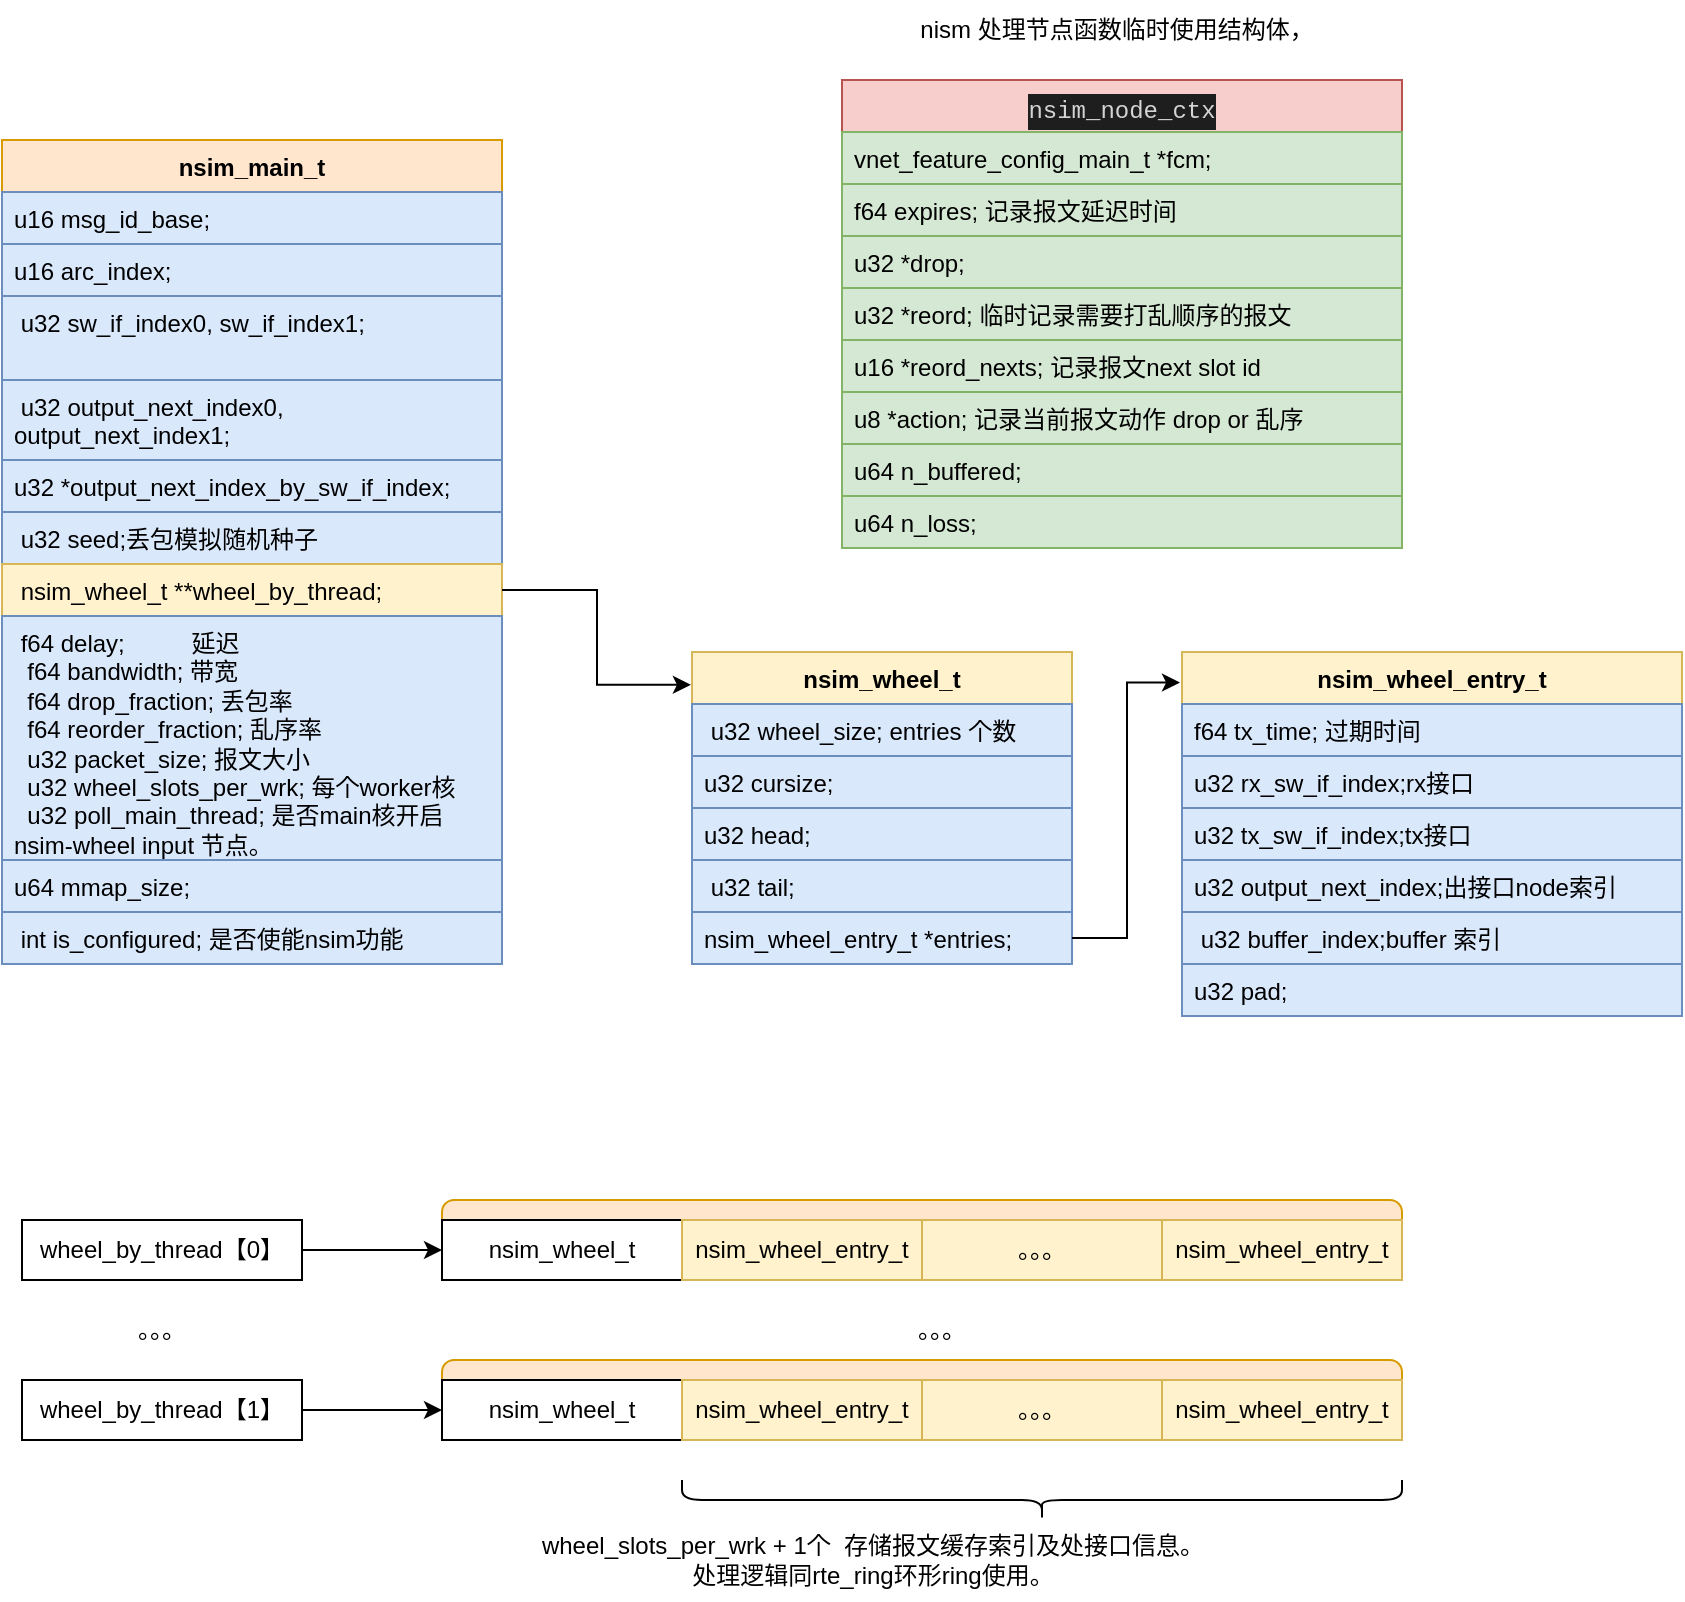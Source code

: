 <mxfile version="21.1.1" type="github">
  <diagram name="第 1 页" id="CsCfZdyHUU77z2SndHIt">
    <mxGraphModel dx="954" dy="541" grid="1" gridSize="10" guides="1" tooltips="1" connect="1" arrows="1" fold="1" page="1" pageScale="1" pageWidth="827" pageHeight="1169" math="0" shadow="0">
      <root>
        <mxCell id="0" />
        <mxCell id="1" parent="0" />
        <mxCell id="sEvUjZ9JbC9H2_x1A2Bj-1" value="nsim_main_t" style="swimlane;fontStyle=1;align=center;verticalAlign=top;childLayout=stackLayout;horizontal=1;startSize=26;horizontalStack=0;resizeParent=1;resizeParentMax=0;resizeLast=0;collapsible=1;marginBottom=0;whiteSpace=wrap;html=1;fillColor=#ffe6cc;strokeColor=#d79b00;" parent="1" vertex="1">
          <mxGeometry x="80" y="120" width="250" height="412" as="geometry" />
        </mxCell>
        <mxCell id="sEvUjZ9JbC9H2_x1A2Bj-2" value="u16 msg_id_base;" style="text;strokeColor=#6c8ebf;fillColor=#dae8fc;align=left;verticalAlign=top;spacingLeft=4;spacingRight=4;overflow=hidden;rotatable=0;points=[[0,0.5],[1,0.5]];portConstraint=eastwest;whiteSpace=wrap;html=1;" parent="sEvUjZ9JbC9H2_x1A2Bj-1" vertex="1">
          <mxGeometry y="26" width="250" height="26" as="geometry" />
        </mxCell>
        <mxCell id="sEvUjZ9JbC9H2_x1A2Bj-4" value="u16 arc_index;" style="text;strokeColor=#6c8ebf;fillColor=#dae8fc;align=left;verticalAlign=top;spacingLeft=4;spacingRight=4;overflow=hidden;rotatable=0;points=[[0,0.5],[1,0.5]];portConstraint=eastwest;whiteSpace=wrap;html=1;" parent="sEvUjZ9JbC9H2_x1A2Bj-1" vertex="1">
          <mxGeometry y="52" width="250" height="26" as="geometry" />
        </mxCell>
        <mxCell id="sEvUjZ9JbC9H2_x1A2Bj-5" value="&amp;nbsp;u32 sw_if_index0, sw_if_index1;" style="text;strokeColor=#6c8ebf;fillColor=#dae8fc;align=left;verticalAlign=top;spacingLeft=4;spacingRight=4;overflow=hidden;rotatable=0;points=[[0,0.5],[1,0.5]];portConstraint=eastwest;whiteSpace=wrap;html=1;" parent="sEvUjZ9JbC9H2_x1A2Bj-1" vertex="1">
          <mxGeometry y="78" width="250" height="42" as="geometry" />
        </mxCell>
        <mxCell id="sEvUjZ9JbC9H2_x1A2Bj-6" value="&amp;nbsp;u32 output_next_index0, output_next_index1;" style="text;strokeColor=#6c8ebf;fillColor=#dae8fc;align=left;verticalAlign=top;spacingLeft=4;spacingRight=4;overflow=hidden;rotatable=0;points=[[0,0.5],[1,0.5]];portConstraint=eastwest;whiteSpace=wrap;html=1;" parent="sEvUjZ9JbC9H2_x1A2Bj-1" vertex="1">
          <mxGeometry y="120" width="250" height="40" as="geometry" />
        </mxCell>
        <mxCell id="sEvUjZ9JbC9H2_x1A2Bj-7" value="u32 *output_next_index_by_sw_if_index;" style="text;strokeColor=#6c8ebf;fillColor=#dae8fc;align=left;verticalAlign=top;spacingLeft=4;spacingRight=4;overflow=hidden;rotatable=0;points=[[0,0.5],[1,0.5]];portConstraint=eastwest;whiteSpace=wrap;html=1;" parent="sEvUjZ9JbC9H2_x1A2Bj-1" vertex="1">
          <mxGeometry y="160" width="250" height="26" as="geometry" />
        </mxCell>
        <mxCell id="sEvUjZ9JbC9H2_x1A2Bj-8" value="&amp;nbsp;u32 seed;丢包模拟随机种子" style="text;strokeColor=#6c8ebf;fillColor=#dae8fc;align=left;verticalAlign=top;spacingLeft=4;spacingRight=4;overflow=hidden;rotatable=0;points=[[0,0.5],[1,0.5]];portConstraint=eastwest;whiteSpace=wrap;html=1;" parent="sEvUjZ9JbC9H2_x1A2Bj-1" vertex="1">
          <mxGeometry y="186" width="250" height="26" as="geometry" />
        </mxCell>
        <mxCell id="sEvUjZ9JbC9H2_x1A2Bj-9" value="&amp;nbsp;nsim_wheel_t **wheel_by_thread;" style="text;strokeColor=#d6b656;fillColor=#fff2cc;align=left;verticalAlign=top;spacingLeft=4;spacingRight=4;overflow=hidden;rotatable=0;points=[[0,0.5],[1,0.5]];portConstraint=eastwest;whiteSpace=wrap;html=1;" parent="sEvUjZ9JbC9H2_x1A2Bj-1" vertex="1">
          <mxGeometry y="212" width="250" height="26" as="geometry" />
        </mxCell>
        <mxCell id="sEvUjZ9JbC9H2_x1A2Bj-10" value="&lt;div&gt;&amp;nbsp;f64 delay;&amp;nbsp; &amp;nbsp; &amp;nbsp; &amp;nbsp; &amp;nbsp; 延迟&lt;/div&gt;&lt;div&gt;&amp;nbsp; f64 bandwidth; 带宽&lt;/div&gt;&lt;div&gt;&amp;nbsp; f64 drop_fraction; 丢包率&lt;/div&gt;&lt;div&gt;&amp;nbsp; f64 reorder_fraction; 乱序率&lt;/div&gt;&lt;div&gt;&amp;nbsp; u32 packet_size; 报文大小&lt;/div&gt;&lt;div&gt;&amp;nbsp; u32 wheel_slots_per_wrk; 每个worker核&lt;/div&gt;&lt;div&gt;&amp;nbsp; u32 poll_main_thread; 是否main核开启nsim-wheel input 节点。&lt;/div&gt;" style="text;strokeColor=#6c8ebf;fillColor=#dae8fc;align=left;verticalAlign=top;spacingLeft=4;spacingRight=4;overflow=hidden;rotatable=0;points=[[0,0.5],[1,0.5]];portConstraint=eastwest;whiteSpace=wrap;html=1;" parent="sEvUjZ9JbC9H2_x1A2Bj-1" vertex="1">
          <mxGeometry y="238" width="250" height="122" as="geometry" />
        </mxCell>
        <mxCell id="sEvUjZ9JbC9H2_x1A2Bj-11" value="u64 mmap_size;" style="text;strokeColor=#6c8ebf;fillColor=#dae8fc;align=left;verticalAlign=top;spacingLeft=4;spacingRight=4;overflow=hidden;rotatable=0;points=[[0,0.5],[1,0.5]];portConstraint=eastwest;whiteSpace=wrap;html=1;" parent="sEvUjZ9JbC9H2_x1A2Bj-1" vertex="1">
          <mxGeometry y="360" width="250" height="26" as="geometry" />
        </mxCell>
        <mxCell id="sEvUjZ9JbC9H2_x1A2Bj-12" value="&amp;nbsp;int is_configured; 是否使能nsim功能" style="text;strokeColor=#6c8ebf;fillColor=#dae8fc;align=left;verticalAlign=top;spacingLeft=4;spacingRight=4;overflow=hidden;rotatable=0;points=[[0,0.5],[1,0.5]];portConstraint=eastwest;whiteSpace=wrap;html=1;" parent="sEvUjZ9JbC9H2_x1A2Bj-1" vertex="1">
          <mxGeometry y="386" width="250" height="26" as="geometry" />
        </mxCell>
        <mxCell id="sEvUjZ9JbC9H2_x1A2Bj-13" value="nsim_wheel_entry_t" style="swimlane;fontStyle=1;align=center;verticalAlign=top;childLayout=stackLayout;horizontal=1;startSize=26;horizontalStack=0;resizeParent=1;resizeParentMax=0;resizeLast=0;collapsible=1;marginBottom=0;whiteSpace=wrap;html=1;fillColor=#fff2cc;strokeColor=#d6b656;" parent="1" vertex="1">
          <mxGeometry x="670" y="376" width="250" height="182" as="geometry" />
        </mxCell>
        <mxCell id="sEvUjZ9JbC9H2_x1A2Bj-14" value="f64 tx_time; 过期时间" style="text;strokeColor=#6c8ebf;fillColor=#dae8fc;align=left;verticalAlign=top;spacingLeft=4;spacingRight=4;overflow=hidden;rotatable=0;points=[[0,0.5],[1,0.5]];portConstraint=eastwest;whiteSpace=wrap;html=1;" parent="sEvUjZ9JbC9H2_x1A2Bj-13" vertex="1">
          <mxGeometry y="26" width="250" height="26" as="geometry" />
        </mxCell>
        <mxCell id="sEvUjZ9JbC9H2_x1A2Bj-16" value="u32 rx_sw_if_index;rx接口" style="text;strokeColor=#6c8ebf;fillColor=#dae8fc;align=left;verticalAlign=top;spacingLeft=4;spacingRight=4;overflow=hidden;rotatable=0;points=[[0,0.5],[1,0.5]];portConstraint=eastwest;whiteSpace=wrap;html=1;" parent="sEvUjZ9JbC9H2_x1A2Bj-13" vertex="1">
          <mxGeometry y="52" width="250" height="26" as="geometry" />
        </mxCell>
        <mxCell id="sEvUjZ9JbC9H2_x1A2Bj-17" value="u32 tx_sw_if_index;tx接口" style="text;strokeColor=#6c8ebf;fillColor=#dae8fc;align=left;verticalAlign=top;spacingLeft=4;spacingRight=4;overflow=hidden;rotatable=0;points=[[0,0.5],[1,0.5]];portConstraint=eastwest;whiteSpace=wrap;html=1;" parent="sEvUjZ9JbC9H2_x1A2Bj-13" vertex="1">
          <mxGeometry y="78" width="250" height="26" as="geometry" />
        </mxCell>
        <mxCell id="sEvUjZ9JbC9H2_x1A2Bj-18" value="u32 output_next_index;出接口node索引" style="text;strokeColor=#6c8ebf;fillColor=#dae8fc;align=left;verticalAlign=top;spacingLeft=4;spacingRight=4;overflow=hidden;rotatable=0;points=[[0,0.5],[1,0.5]];portConstraint=eastwest;whiteSpace=wrap;html=1;" parent="sEvUjZ9JbC9H2_x1A2Bj-13" vertex="1">
          <mxGeometry y="104" width="250" height="26" as="geometry" />
        </mxCell>
        <mxCell id="sEvUjZ9JbC9H2_x1A2Bj-19" value="&amp;nbsp;u32 buffer_index;buffer 索引" style="text;strokeColor=#6c8ebf;fillColor=#dae8fc;align=left;verticalAlign=top;spacingLeft=4;spacingRight=4;overflow=hidden;rotatable=0;points=[[0,0.5],[1,0.5]];portConstraint=eastwest;whiteSpace=wrap;html=1;" parent="sEvUjZ9JbC9H2_x1A2Bj-13" vertex="1">
          <mxGeometry y="130" width="250" height="26" as="geometry" />
        </mxCell>
        <mxCell id="sEvUjZ9JbC9H2_x1A2Bj-20" value="u32 pad;" style="text;strokeColor=#6c8ebf;fillColor=#dae8fc;align=left;verticalAlign=top;spacingLeft=4;spacingRight=4;overflow=hidden;rotatable=0;points=[[0,0.5],[1,0.5]];portConstraint=eastwest;whiteSpace=wrap;html=1;" parent="sEvUjZ9JbC9H2_x1A2Bj-13" vertex="1">
          <mxGeometry y="156" width="250" height="26" as="geometry" />
        </mxCell>
        <mxCell id="sEvUjZ9JbC9H2_x1A2Bj-21" value="nsim_wheel_t" style="swimlane;fontStyle=1;align=center;verticalAlign=top;childLayout=stackLayout;horizontal=1;startSize=26;horizontalStack=0;resizeParent=1;resizeParentMax=0;resizeLast=0;collapsible=1;marginBottom=0;whiteSpace=wrap;html=1;fillColor=#fff2cc;strokeColor=#d6b656;" parent="1" vertex="1">
          <mxGeometry x="425" y="376" width="190" height="156" as="geometry" />
        </mxCell>
        <mxCell id="sEvUjZ9JbC9H2_x1A2Bj-22" value="&amp;nbsp;u32 wheel_size; entries 个数" style="text;strokeColor=#6c8ebf;fillColor=#dae8fc;align=left;verticalAlign=top;spacingLeft=4;spacingRight=4;overflow=hidden;rotatable=0;points=[[0,0.5],[1,0.5]];portConstraint=eastwest;whiteSpace=wrap;html=1;" parent="sEvUjZ9JbC9H2_x1A2Bj-21" vertex="1">
          <mxGeometry y="26" width="190" height="26" as="geometry" />
        </mxCell>
        <mxCell id="sEvUjZ9JbC9H2_x1A2Bj-23" value="u32 cursize;" style="text;strokeColor=#6c8ebf;fillColor=#dae8fc;align=left;verticalAlign=top;spacingLeft=4;spacingRight=4;overflow=hidden;rotatable=0;points=[[0,0.5],[1,0.5]];portConstraint=eastwest;whiteSpace=wrap;html=1;" parent="sEvUjZ9JbC9H2_x1A2Bj-21" vertex="1">
          <mxGeometry y="52" width="190" height="26" as="geometry" />
        </mxCell>
        <mxCell id="sEvUjZ9JbC9H2_x1A2Bj-24" value="u32 head;" style="text;strokeColor=#6c8ebf;fillColor=#dae8fc;align=left;verticalAlign=top;spacingLeft=4;spacingRight=4;overflow=hidden;rotatable=0;points=[[0,0.5],[1,0.5]];portConstraint=eastwest;whiteSpace=wrap;html=1;" parent="sEvUjZ9JbC9H2_x1A2Bj-21" vertex="1">
          <mxGeometry y="78" width="190" height="26" as="geometry" />
        </mxCell>
        <mxCell id="sEvUjZ9JbC9H2_x1A2Bj-25" value="&amp;nbsp;u32 tail;" style="text;strokeColor=#6c8ebf;fillColor=#dae8fc;align=left;verticalAlign=top;spacingLeft=4;spacingRight=4;overflow=hidden;rotatable=0;points=[[0,0.5],[1,0.5]];portConstraint=eastwest;whiteSpace=wrap;html=1;" parent="sEvUjZ9JbC9H2_x1A2Bj-21" vertex="1">
          <mxGeometry y="104" width="190" height="26" as="geometry" />
        </mxCell>
        <mxCell id="sEvUjZ9JbC9H2_x1A2Bj-26" value="nsim_wheel_entry_t *entries;" style="text;strokeColor=#6c8ebf;fillColor=#dae8fc;align=left;verticalAlign=top;spacingLeft=4;spacingRight=4;overflow=hidden;rotatable=0;points=[[0,0.5],[1,0.5]];portConstraint=eastwest;whiteSpace=wrap;html=1;" parent="sEvUjZ9JbC9H2_x1A2Bj-21" vertex="1">
          <mxGeometry y="130" width="190" height="26" as="geometry" />
        </mxCell>
        <mxCell id="8eMptPeMvM_N7RtiBeSv-6" value="&lt;div style=&quot;color: rgb(212, 212, 212); background-color: rgb(30, 30, 30); font-family: &amp;quot;Source Code Pro&amp;quot;, Menlo, Monaco, &amp;quot;Courier New&amp;quot;, monospace, Menlo, Monaco, &amp;quot;Courier New&amp;quot;, monospace; font-weight: normal; line-height: 18px;&quot;&gt;nsim_node_ctx&lt;/div&gt;" style="swimlane;fontStyle=1;align=center;verticalAlign=top;childLayout=stackLayout;horizontal=1;startSize=26;horizontalStack=0;resizeParent=1;resizeParentMax=0;resizeLast=0;collapsible=1;marginBottom=0;whiteSpace=wrap;html=1;fillColor=#f8cecc;strokeColor=#b85450;" vertex="1" parent="1">
          <mxGeometry x="500" y="90" width="280" height="234" as="geometry" />
        </mxCell>
        <mxCell id="8eMptPeMvM_N7RtiBeSv-7" value="vnet_feature_config_main_t *fcm;" style="text;strokeColor=#82b366;fillColor=#d5e8d4;align=left;verticalAlign=top;spacingLeft=4;spacingRight=4;overflow=hidden;rotatable=0;points=[[0,0.5],[1,0.5]];portConstraint=eastwest;whiteSpace=wrap;html=1;" vertex="1" parent="8eMptPeMvM_N7RtiBeSv-6">
          <mxGeometry y="26" width="280" height="26" as="geometry" />
        </mxCell>
        <mxCell id="8eMptPeMvM_N7RtiBeSv-8" value="f64 expires; 记录报文延迟时间" style="text;strokeColor=#82b366;fillColor=#d5e8d4;align=left;verticalAlign=top;spacingLeft=4;spacingRight=4;overflow=hidden;rotatable=0;points=[[0,0.5],[1,0.5]];portConstraint=eastwest;whiteSpace=wrap;html=1;" vertex="1" parent="8eMptPeMvM_N7RtiBeSv-6">
          <mxGeometry y="52" width="280" height="26" as="geometry" />
        </mxCell>
        <mxCell id="8eMptPeMvM_N7RtiBeSv-9" value="u32 *drop;" style="text;strokeColor=#82b366;fillColor=#d5e8d4;align=left;verticalAlign=top;spacingLeft=4;spacingRight=4;overflow=hidden;rotatable=0;points=[[0,0.5],[1,0.5]];portConstraint=eastwest;whiteSpace=wrap;html=1;" vertex="1" parent="8eMptPeMvM_N7RtiBeSv-6">
          <mxGeometry y="78" width="280" height="26" as="geometry" />
        </mxCell>
        <mxCell id="8eMptPeMvM_N7RtiBeSv-10" value="u32 *reord; 临时记录需要打乱顺序的报文" style="text;strokeColor=#82b366;fillColor=#d5e8d4;align=left;verticalAlign=top;spacingLeft=4;spacingRight=4;overflow=hidden;rotatable=0;points=[[0,0.5],[1,0.5]];portConstraint=eastwest;whiteSpace=wrap;html=1;" vertex="1" parent="8eMptPeMvM_N7RtiBeSv-6">
          <mxGeometry y="104" width="280" height="26" as="geometry" />
        </mxCell>
        <mxCell id="8eMptPeMvM_N7RtiBeSv-11" value="u16 *reord_nexts; 记录报文next slot id" style="text;strokeColor=#82b366;fillColor=#d5e8d4;align=left;verticalAlign=top;spacingLeft=4;spacingRight=4;overflow=hidden;rotatable=0;points=[[0,0.5],[1,0.5]];portConstraint=eastwest;whiteSpace=wrap;html=1;" vertex="1" parent="8eMptPeMvM_N7RtiBeSv-6">
          <mxGeometry y="130" width="280" height="26" as="geometry" />
        </mxCell>
        <mxCell id="8eMptPeMvM_N7RtiBeSv-13" value="u8 *action; 记录当前报文动作 drop or 乱序" style="text;strokeColor=#82b366;fillColor=#d5e8d4;align=left;verticalAlign=top;spacingLeft=4;spacingRight=4;overflow=hidden;rotatable=0;points=[[0,0.5],[1,0.5]];portConstraint=eastwest;whiteSpace=wrap;html=1;" vertex="1" parent="8eMptPeMvM_N7RtiBeSv-6">
          <mxGeometry y="156" width="280" height="26" as="geometry" />
        </mxCell>
        <mxCell id="8eMptPeMvM_N7RtiBeSv-14" value="u64 n_buffered;" style="text;strokeColor=#82b366;fillColor=#d5e8d4;align=left;verticalAlign=top;spacingLeft=4;spacingRight=4;overflow=hidden;rotatable=0;points=[[0,0.5],[1,0.5]];portConstraint=eastwest;whiteSpace=wrap;html=1;" vertex="1" parent="8eMptPeMvM_N7RtiBeSv-6">
          <mxGeometry y="182" width="280" height="26" as="geometry" />
        </mxCell>
        <mxCell id="8eMptPeMvM_N7RtiBeSv-15" value="u64 n_loss;" style="text;strokeColor=#82b366;fillColor=#d5e8d4;align=left;verticalAlign=top;spacingLeft=4;spacingRight=4;overflow=hidden;rotatable=0;points=[[0,0.5],[1,0.5]];portConstraint=eastwest;whiteSpace=wrap;html=1;" vertex="1" parent="8eMptPeMvM_N7RtiBeSv-6">
          <mxGeometry y="208" width="280" height="26" as="geometry" />
        </mxCell>
        <mxCell id="8eMptPeMvM_N7RtiBeSv-16" value="" style="rounded=1;whiteSpace=wrap;html=1;fillColor=#ffe6cc;strokeColor=#d79b00;" vertex="1" parent="1">
          <mxGeometry x="300" y="650" width="480" height="40" as="geometry" />
        </mxCell>
        <mxCell id="8eMptPeMvM_N7RtiBeSv-17" value="nsim_wheel_t" style="rounded=0;whiteSpace=wrap;html=1;" vertex="1" parent="1">
          <mxGeometry x="300" y="660" width="120" height="30" as="geometry" />
        </mxCell>
        <mxCell id="8eMptPeMvM_N7RtiBeSv-18" value="nsim_wheel_entry_t" style="rounded=0;whiteSpace=wrap;html=1;fillColor=#fff2cc;strokeColor=#d6b656;" vertex="1" parent="1">
          <mxGeometry x="420" y="660" width="120" height="30" as="geometry" />
        </mxCell>
        <mxCell id="8eMptPeMvM_N7RtiBeSv-19" value="。。。" style="rounded=0;whiteSpace=wrap;html=1;fillColor=#fff2cc;strokeColor=#d6b656;" vertex="1" parent="1">
          <mxGeometry x="540" y="660" width="120" height="30" as="geometry" />
        </mxCell>
        <mxCell id="8eMptPeMvM_N7RtiBeSv-20" value="nsim_wheel_entry_t" style="rounded=0;whiteSpace=wrap;html=1;fillColor=#fff2cc;strokeColor=#d6b656;" vertex="1" parent="1">
          <mxGeometry x="660" y="660" width="120" height="30" as="geometry" />
        </mxCell>
        <mxCell id="8eMptPeMvM_N7RtiBeSv-21" value="" style="rounded=1;whiteSpace=wrap;html=1;fillColor=#ffe6cc;strokeColor=#d79b00;" vertex="1" parent="1">
          <mxGeometry x="300" y="730" width="480" height="40" as="geometry" />
        </mxCell>
        <mxCell id="8eMptPeMvM_N7RtiBeSv-22" value="nsim_wheel_t" style="rounded=0;whiteSpace=wrap;html=1;" vertex="1" parent="1">
          <mxGeometry x="300" y="740" width="120" height="30" as="geometry" />
        </mxCell>
        <mxCell id="8eMptPeMvM_N7RtiBeSv-23" value="nsim_wheel_entry_t" style="rounded=0;whiteSpace=wrap;html=1;fillColor=#fff2cc;strokeColor=#d6b656;" vertex="1" parent="1">
          <mxGeometry x="420" y="740" width="120" height="30" as="geometry" />
        </mxCell>
        <mxCell id="8eMptPeMvM_N7RtiBeSv-24" value="。。。" style="rounded=0;whiteSpace=wrap;html=1;fillColor=#fff2cc;strokeColor=#d6b656;" vertex="1" parent="1">
          <mxGeometry x="540" y="740" width="120" height="30" as="geometry" />
        </mxCell>
        <mxCell id="8eMptPeMvM_N7RtiBeSv-25" value="nsim_wheel_entry_t" style="rounded=0;whiteSpace=wrap;html=1;fillColor=#fff2cc;strokeColor=#d6b656;" vertex="1" parent="1">
          <mxGeometry x="660" y="740" width="120" height="30" as="geometry" />
        </mxCell>
        <mxCell id="8eMptPeMvM_N7RtiBeSv-26" value="" style="shape=curlyBracket;whiteSpace=wrap;html=1;rounded=1;labelPosition=left;verticalLabelPosition=middle;align=right;verticalAlign=middle;direction=north;" vertex="1" parent="1">
          <mxGeometry x="420" y="790" width="360" height="20" as="geometry" />
        </mxCell>
        <mxCell id="8eMptPeMvM_N7RtiBeSv-27" value="wheel_slots_per_wrk + 1个&amp;nbsp; 存储报文缓存索引及处接口信息。&lt;br&gt;处理逻辑同rte_ring环形ring使用。" style="text;html=1;align=center;verticalAlign=middle;resizable=0;points=[];autosize=1;strokeColor=none;fillColor=none;" vertex="1" parent="1">
          <mxGeometry x="340" y="810" width="350" height="40" as="geometry" />
        </mxCell>
        <mxCell id="8eMptPeMvM_N7RtiBeSv-29" style="edgeStyle=orthogonalEdgeStyle;rounded=0;orthogonalLoop=1;jettySize=auto;html=1;exitX=1;exitY=0.5;exitDx=0;exitDy=0;entryX=0;entryY=0.5;entryDx=0;entryDy=0;" edge="1" parent="1" source="8eMptPeMvM_N7RtiBeSv-28" target="8eMptPeMvM_N7RtiBeSv-17">
          <mxGeometry relative="1" as="geometry" />
        </mxCell>
        <mxCell id="8eMptPeMvM_N7RtiBeSv-28" value="wheel_by_thread【0】" style="rounded=0;whiteSpace=wrap;html=1;" vertex="1" parent="1">
          <mxGeometry x="90" y="660" width="140" height="30" as="geometry" />
        </mxCell>
        <mxCell id="8eMptPeMvM_N7RtiBeSv-31" style="edgeStyle=orthogonalEdgeStyle;rounded=0;orthogonalLoop=1;jettySize=auto;html=1;exitX=1;exitY=0.5;exitDx=0;exitDy=0;entryX=0;entryY=0.5;entryDx=0;entryDy=0;" edge="1" parent="1" source="8eMptPeMvM_N7RtiBeSv-30" target="8eMptPeMvM_N7RtiBeSv-22">
          <mxGeometry relative="1" as="geometry" />
        </mxCell>
        <mxCell id="8eMptPeMvM_N7RtiBeSv-30" value="wheel_by_thread【1】" style="rounded=0;whiteSpace=wrap;html=1;" vertex="1" parent="1">
          <mxGeometry x="90" y="740" width="140" height="30" as="geometry" />
        </mxCell>
        <mxCell id="8eMptPeMvM_N7RtiBeSv-32" value="。。。" style="text;html=1;strokeColor=none;fillColor=none;align=center;verticalAlign=middle;whiteSpace=wrap;rounded=0;" vertex="1" parent="1">
          <mxGeometry x="130" y="700" width="60" height="30" as="geometry" />
        </mxCell>
        <mxCell id="8eMptPeMvM_N7RtiBeSv-34" value="。。。" style="text;html=1;strokeColor=none;fillColor=none;align=center;verticalAlign=middle;whiteSpace=wrap;rounded=0;" vertex="1" parent="1">
          <mxGeometry x="520" y="700" width="60" height="30" as="geometry" />
        </mxCell>
        <mxCell id="8eMptPeMvM_N7RtiBeSv-35" style="edgeStyle=orthogonalEdgeStyle;rounded=0;orthogonalLoop=1;jettySize=auto;html=1;exitX=1;exitY=0.5;exitDx=0;exitDy=0;entryX=-0.003;entryY=0.105;entryDx=0;entryDy=0;entryPerimeter=0;" edge="1" parent="1" source="sEvUjZ9JbC9H2_x1A2Bj-9" target="sEvUjZ9JbC9H2_x1A2Bj-21">
          <mxGeometry relative="1" as="geometry" />
        </mxCell>
        <mxCell id="8eMptPeMvM_N7RtiBeSv-36" style="edgeStyle=orthogonalEdgeStyle;rounded=0;orthogonalLoop=1;jettySize=auto;html=1;exitX=1;exitY=0.5;exitDx=0;exitDy=0;entryX=-0.004;entryY=0.084;entryDx=0;entryDy=0;entryPerimeter=0;" edge="1" parent="1" source="sEvUjZ9JbC9H2_x1A2Bj-26" target="sEvUjZ9JbC9H2_x1A2Bj-13">
          <mxGeometry relative="1" as="geometry" />
        </mxCell>
        <mxCell id="8eMptPeMvM_N7RtiBeSv-37" value="nism 处理节点函数临时使用结构体，" style="text;html=1;strokeColor=none;fillColor=none;align=center;verticalAlign=middle;whiteSpace=wrap;rounded=0;" vertex="1" parent="1">
          <mxGeometry x="500" y="50" width="275" height="30" as="geometry" />
        </mxCell>
      </root>
    </mxGraphModel>
  </diagram>
</mxfile>
